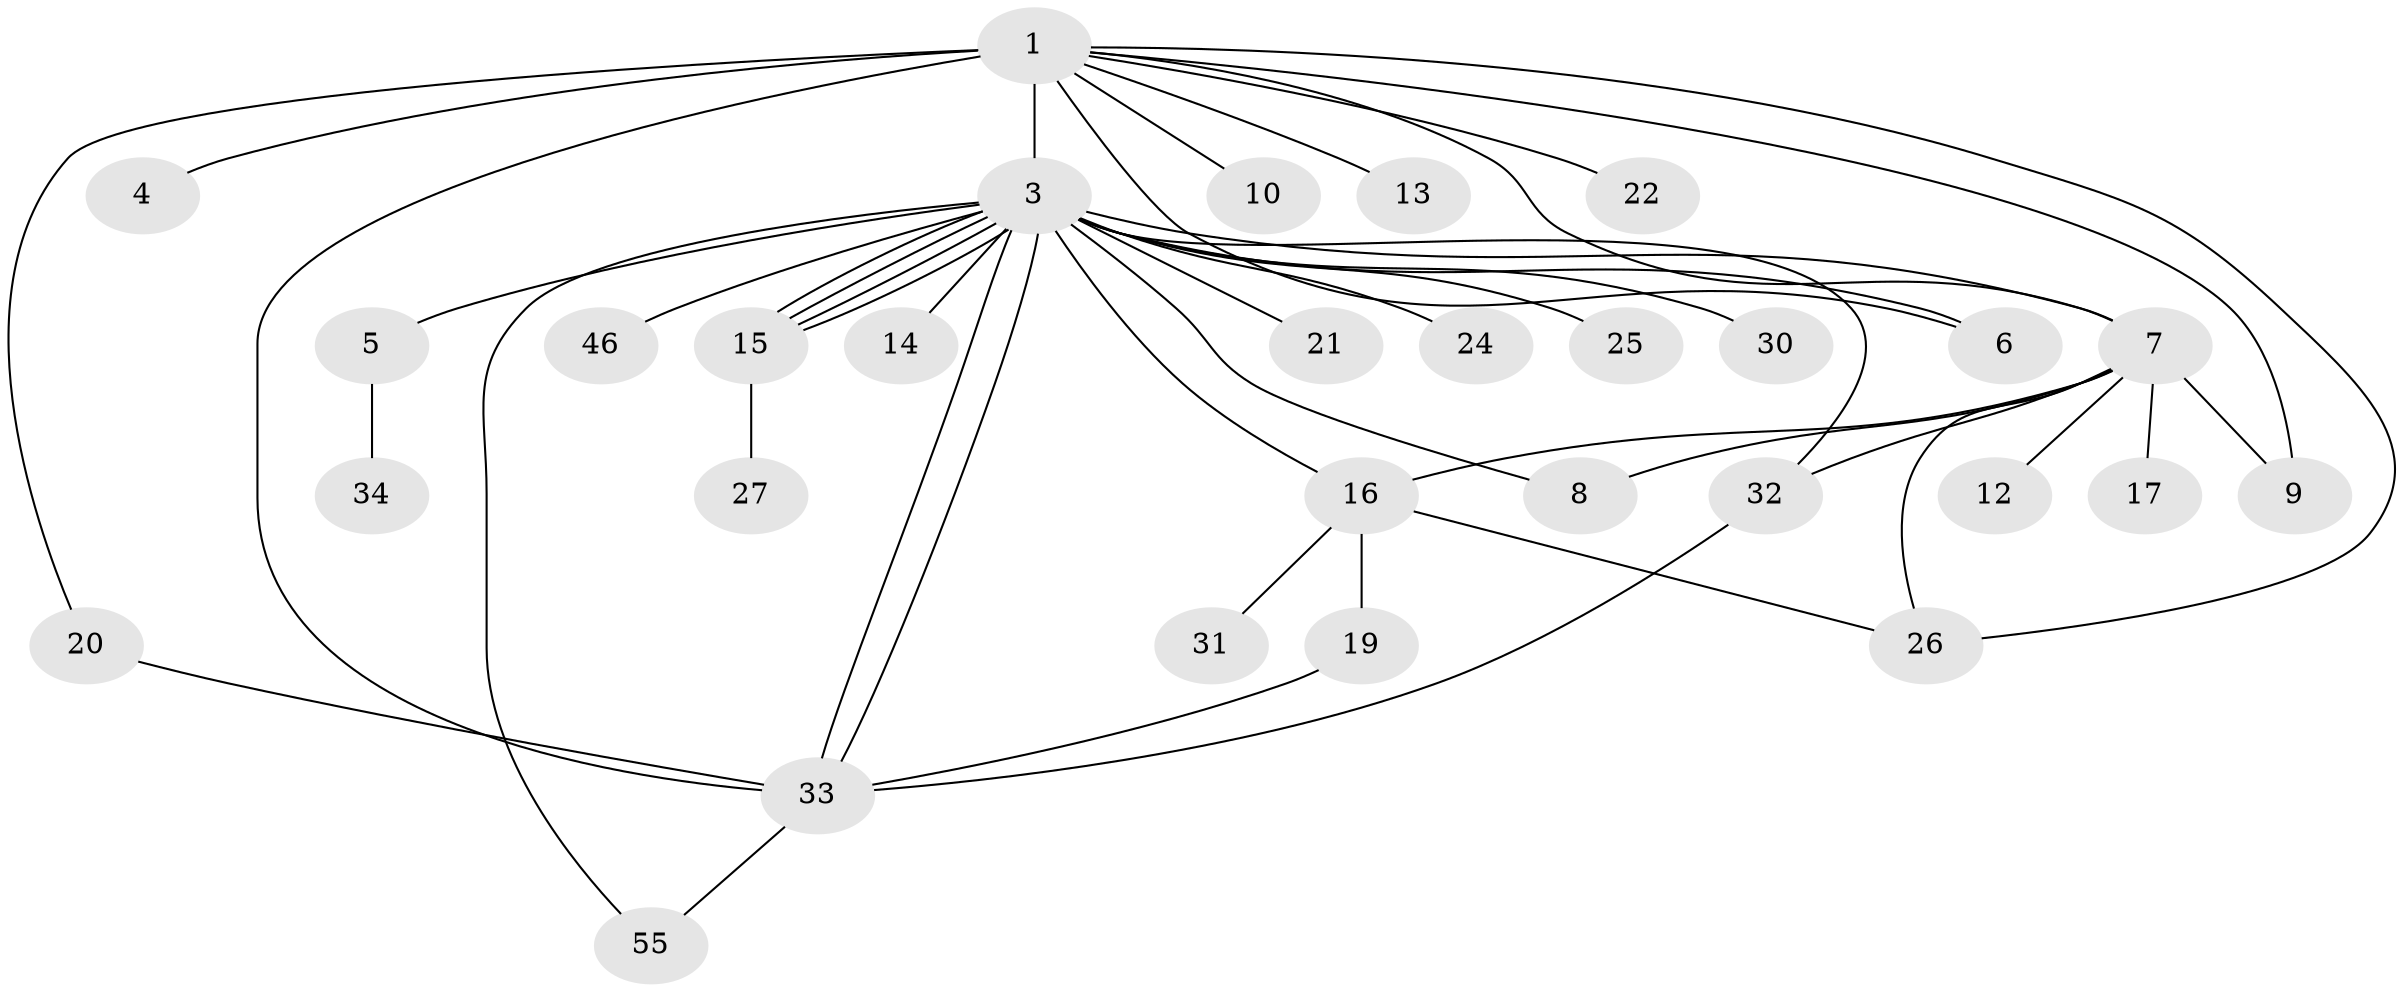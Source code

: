 // original degree distribution, {11: 0.016666666666666666, 18: 0.016666666666666666, 26: 0.016666666666666666, 1: 0.45, 2: 0.21666666666666667, 3: 0.13333333333333333, 8: 0.016666666666666666, 5: 0.05, 6: 0.016666666666666666, 4: 0.05, 7: 0.016666666666666666}
// Generated by graph-tools (version 1.1) at 2025/18/03/04/25 18:18:16]
// undirected, 30 vertices, 46 edges
graph export_dot {
graph [start="1"]
  node [color=gray90,style=filled];
  1 [super="+2+56+39+59"];
  3;
  4;
  5;
  6 [super="+23"];
  7 [super="+11"];
  8;
  9;
  10;
  12;
  13;
  14 [super="+58+40"];
  15;
  16 [super="+50+18"];
  17;
  19 [super="+54"];
  20 [super="+52"];
  21;
  22;
  24;
  25;
  26 [super="+44+47"];
  27;
  30;
  31;
  32 [super="+48"];
  33 [super="+42"];
  34;
  46;
  55;
  1 -- 3 [weight=4];
  1 -- 13;
  1 -- 26 [weight=2];
  1 -- 33 [weight=3];
  1 -- 4;
  1 -- 6;
  1 -- 7;
  1 -- 9;
  1 -- 10;
  1 -- 20;
  1 -- 22;
  3 -- 5;
  3 -- 8;
  3 -- 14;
  3 -- 15;
  3 -- 15;
  3 -- 15;
  3 -- 15;
  3 -- 16;
  3 -- 21;
  3 -- 24;
  3 -- 25;
  3 -- 30;
  3 -- 33;
  3 -- 33;
  3 -- 46;
  3 -- 55;
  3 -- 32;
  3 -- 7;
  3 -- 6;
  5 -- 34;
  7 -- 26;
  7 -- 32 [weight=3];
  7 -- 8;
  7 -- 9;
  7 -- 12;
  7 -- 16;
  7 -- 17;
  15 -- 27;
  16 -- 19;
  16 -- 26;
  16 -- 31;
  19 -- 33;
  20 -- 33;
  32 -- 33 [weight=2];
  33 -- 55;
}
